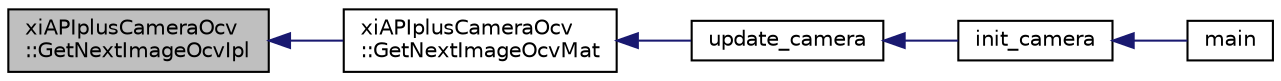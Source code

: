 digraph "xiAPIplusCameraOcv::GetNextImageOcvIpl"
{
  edge [fontname="Helvetica",fontsize="10",labelfontname="Helvetica",labelfontsize="10"];
  node [fontname="Helvetica",fontsize="10",shape=record];
  rankdir="LR";
  Node22 [label="xiAPIplusCameraOcv\l::GetNextImageOcvIpl",height=0.2,width=0.4,color="black", fillcolor="grey75", style="filled", fontcolor="black"];
  Node22 -> Node23 [dir="back",color="midnightblue",fontsize="10",style="solid",fontname="Helvetica"];
  Node23 [label="xiAPIplusCameraOcv\l::GetNextImageOcvMat",height=0.2,width=0.4,color="black", fillcolor="white", style="filled",URL="$classxi_a_p_iplus_camera_ocv.html#a06d552e2d59b6c2a1df19f727b475be1"];
  Node23 -> Node24 [dir="back",color="midnightblue",fontsize="10",style="solid",fontname="Helvetica"];
  Node24 [label="update_camera",height=0.2,width=0.4,color="black", fillcolor="white", style="filled",URL="$_camera_8hpp.html#a2f916abf2339aab7843a1bee720ddb1d"];
  Node24 -> Node25 [dir="back",color="midnightblue",fontsize="10",style="solid",fontname="Helvetica"];
  Node25 [label="init_camera",height=0.2,width=0.4,color="black", fillcolor="white", style="filled",URL="$_camera_8hpp.html#a0a1f7ec3c64eb8634f2f2a80e46405ee"];
  Node25 -> Node26 [dir="back",color="midnightblue",fontsize="10",style="solid",fontname="Helvetica"];
  Node26 [label="main",height=0.2,width=0.4,color="black", fillcolor="white", style="filled",URL="$main_8cpp.html#a0ddf1224851353fc92bfbff6f499fa97"];
}
